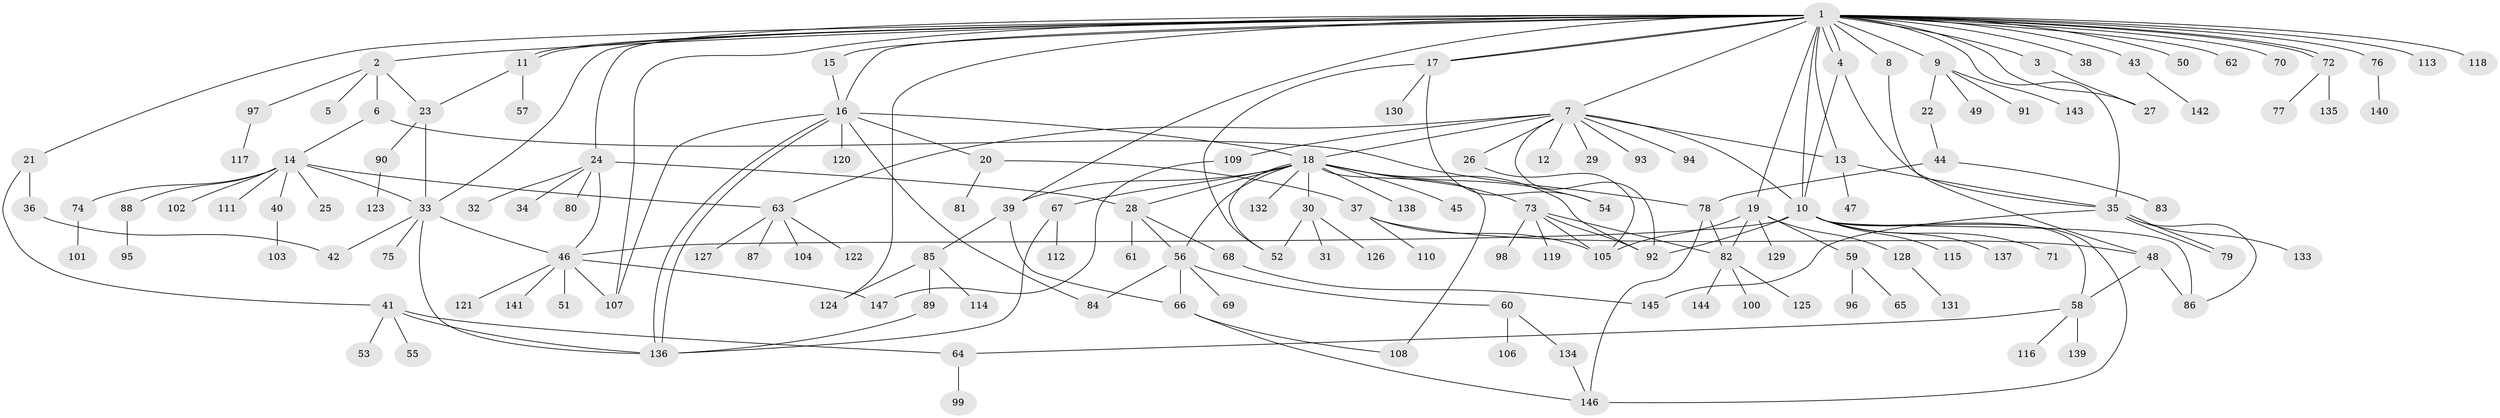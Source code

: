 // coarse degree distribution, {4: 0.1262135922330097, 3: 0.11650485436893204, 11: 0.009708737864077669, 1: 0.46601941747572817, 5: 0.06796116504854369, 2: 0.1262135922330097, 14: 0.009708737864077669, 7: 0.02912621359223301, 6: 0.019417475728155338, 10: 0.009708737864077669, 8: 0.009708737864077669, 27: 0.009708737864077669}
// Generated by graph-tools (version 1.1) at 2025/36/03/04/25 23:36:55]
// undirected, 147 vertices, 202 edges
graph export_dot {
  node [color=gray90,style=filled];
  1;
  2;
  3;
  4;
  5;
  6;
  7;
  8;
  9;
  10;
  11;
  12;
  13;
  14;
  15;
  16;
  17;
  18;
  19;
  20;
  21;
  22;
  23;
  24;
  25;
  26;
  27;
  28;
  29;
  30;
  31;
  32;
  33;
  34;
  35;
  36;
  37;
  38;
  39;
  40;
  41;
  42;
  43;
  44;
  45;
  46;
  47;
  48;
  49;
  50;
  51;
  52;
  53;
  54;
  55;
  56;
  57;
  58;
  59;
  60;
  61;
  62;
  63;
  64;
  65;
  66;
  67;
  68;
  69;
  70;
  71;
  72;
  73;
  74;
  75;
  76;
  77;
  78;
  79;
  80;
  81;
  82;
  83;
  84;
  85;
  86;
  87;
  88;
  89;
  90;
  91;
  92;
  93;
  94;
  95;
  96;
  97;
  98;
  99;
  100;
  101;
  102;
  103;
  104;
  105;
  106;
  107;
  108;
  109;
  110;
  111;
  112;
  113;
  114;
  115;
  116;
  117;
  118;
  119;
  120;
  121;
  122;
  123;
  124;
  125;
  126;
  127;
  128;
  129;
  130;
  131;
  132;
  133;
  134;
  135;
  136;
  137;
  138;
  139;
  140;
  141;
  142;
  143;
  144;
  145;
  146;
  147;
  1 -- 2;
  1 -- 3;
  1 -- 4;
  1 -- 4;
  1 -- 7;
  1 -- 8;
  1 -- 9;
  1 -- 10;
  1 -- 11;
  1 -- 11;
  1 -- 13;
  1 -- 15;
  1 -- 16;
  1 -- 17;
  1 -- 17;
  1 -- 19;
  1 -- 21;
  1 -- 24;
  1 -- 27;
  1 -- 33;
  1 -- 35;
  1 -- 38;
  1 -- 39;
  1 -- 43;
  1 -- 50;
  1 -- 62;
  1 -- 70;
  1 -- 72;
  1 -- 72;
  1 -- 76;
  1 -- 107;
  1 -- 113;
  1 -- 118;
  1 -- 124;
  2 -- 5;
  2 -- 6;
  2 -- 23;
  2 -- 97;
  3 -- 27;
  4 -- 10;
  4 -- 35;
  6 -- 14;
  6 -- 78;
  7 -- 10;
  7 -- 12;
  7 -- 13;
  7 -- 18;
  7 -- 26;
  7 -- 29;
  7 -- 63;
  7 -- 92;
  7 -- 93;
  7 -- 94;
  7 -- 109;
  8 -- 48;
  9 -- 22;
  9 -- 49;
  9 -- 91;
  9 -- 143;
  10 -- 46;
  10 -- 58;
  10 -- 71;
  10 -- 86;
  10 -- 92;
  10 -- 115;
  10 -- 137;
  10 -- 146;
  11 -- 23;
  11 -- 57;
  13 -- 35;
  13 -- 47;
  14 -- 25;
  14 -- 33;
  14 -- 40;
  14 -- 63;
  14 -- 74;
  14 -- 88;
  14 -- 102;
  14 -- 111;
  15 -- 16;
  16 -- 18;
  16 -- 20;
  16 -- 84;
  16 -- 107;
  16 -- 120;
  16 -- 136;
  16 -- 136;
  17 -- 52;
  17 -- 54;
  17 -- 130;
  18 -- 28;
  18 -- 30;
  18 -- 39;
  18 -- 45;
  18 -- 52;
  18 -- 54;
  18 -- 56;
  18 -- 67;
  18 -- 73;
  18 -- 92;
  18 -- 108;
  18 -- 132;
  18 -- 138;
  19 -- 59;
  19 -- 82;
  19 -- 105;
  19 -- 128;
  19 -- 129;
  20 -- 37;
  20 -- 81;
  21 -- 36;
  21 -- 41;
  22 -- 44;
  23 -- 33;
  23 -- 90;
  24 -- 28;
  24 -- 32;
  24 -- 34;
  24 -- 46;
  24 -- 80;
  26 -- 105;
  28 -- 56;
  28 -- 61;
  28 -- 68;
  30 -- 31;
  30 -- 52;
  30 -- 126;
  33 -- 42;
  33 -- 46;
  33 -- 75;
  33 -- 136;
  35 -- 79;
  35 -- 79;
  35 -- 86;
  35 -- 133;
  35 -- 145;
  36 -- 42;
  37 -- 48;
  37 -- 105;
  37 -- 110;
  39 -- 66;
  39 -- 85;
  40 -- 103;
  41 -- 53;
  41 -- 55;
  41 -- 64;
  41 -- 136;
  43 -- 142;
  44 -- 78;
  44 -- 83;
  46 -- 51;
  46 -- 107;
  46 -- 121;
  46 -- 141;
  46 -- 147;
  48 -- 58;
  48 -- 86;
  56 -- 60;
  56 -- 66;
  56 -- 69;
  56 -- 84;
  58 -- 64;
  58 -- 116;
  58 -- 139;
  59 -- 65;
  59 -- 96;
  60 -- 106;
  60 -- 134;
  63 -- 87;
  63 -- 104;
  63 -- 122;
  63 -- 127;
  64 -- 99;
  66 -- 108;
  66 -- 146;
  67 -- 112;
  67 -- 136;
  68 -- 145;
  72 -- 77;
  72 -- 135;
  73 -- 82;
  73 -- 92;
  73 -- 98;
  73 -- 105;
  73 -- 119;
  74 -- 101;
  76 -- 140;
  78 -- 82;
  78 -- 146;
  82 -- 100;
  82 -- 125;
  82 -- 144;
  85 -- 89;
  85 -- 114;
  85 -- 124;
  88 -- 95;
  89 -- 136;
  90 -- 123;
  97 -- 117;
  109 -- 147;
  128 -- 131;
  134 -- 146;
}
